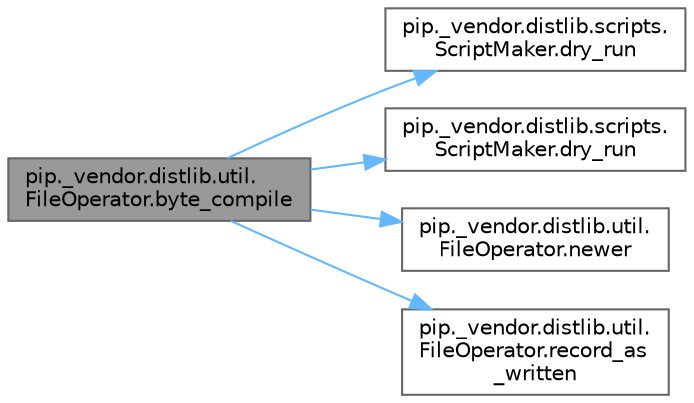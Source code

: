 digraph "pip._vendor.distlib.util.FileOperator.byte_compile"
{
 // LATEX_PDF_SIZE
  bgcolor="transparent";
  edge [fontname=Helvetica,fontsize=10,labelfontname=Helvetica,labelfontsize=10];
  node [fontname=Helvetica,fontsize=10,shape=box,height=0.2,width=0.4];
  rankdir="LR";
  Node1 [id="Node000001",label="pip._vendor.distlib.util.\lFileOperator.byte_compile",height=0.2,width=0.4,color="gray40", fillcolor="grey60", style="filled", fontcolor="black",tooltip=" "];
  Node1 -> Node2 [id="edge1_Node000001_Node000002",color="steelblue1",style="solid",tooltip=" "];
  Node2 [id="Node000002",label="pip._vendor.distlib.scripts.\lScriptMaker.dry_run",height=0.2,width=0.4,color="grey40", fillcolor="white", style="filled",URL="$classpip_1_1__vendor_1_1distlib_1_1scripts_1_1_script_maker.html#acd0b75b087e518fe8bca3b64ea083c92",tooltip=" "];
  Node1 -> Node3 [id="edge2_Node000001_Node000003",color="steelblue1",style="solid",tooltip=" "];
  Node3 [id="Node000003",label="pip._vendor.distlib.scripts.\lScriptMaker.dry_run",height=0.2,width=0.4,color="grey40", fillcolor="white", style="filled",URL="$classpip_1_1__vendor_1_1distlib_1_1scripts_1_1_script_maker.html#aa6b275f3771cc190673279c4bf52d220",tooltip=" "];
  Node1 -> Node4 [id="edge3_Node000001_Node000004",color="steelblue1",style="solid",tooltip=" "];
  Node4 [id="Node000004",label="pip._vendor.distlib.util.\lFileOperator.newer",height=0.2,width=0.4,color="grey40", fillcolor="white", style="filled",URL="$classpip_1_1__vendor_1_1distlib_1_1util_1_1_file_operator.html#ad79752c329fa6a746077f9f8a9d447df",tooltip=" "];
  Node1 -> Node5 [id="edge4_Node000001_Node000005",color="steelblue1",style="solid",tooltip=" "];
  Node5 [id="Node000005",label="pip._vendor.distlib.util.\lFileOperator.record_as\l_written",height=0.2,width=0.4,color="grey40", fillcolor="white", style="filled",URL="$classpip_1_1__vendor_1_1distlib_1_1util_1_1_file_operator.html#a3b258e4866635420f8e78204fe67443d",tooltip=" "];
}
